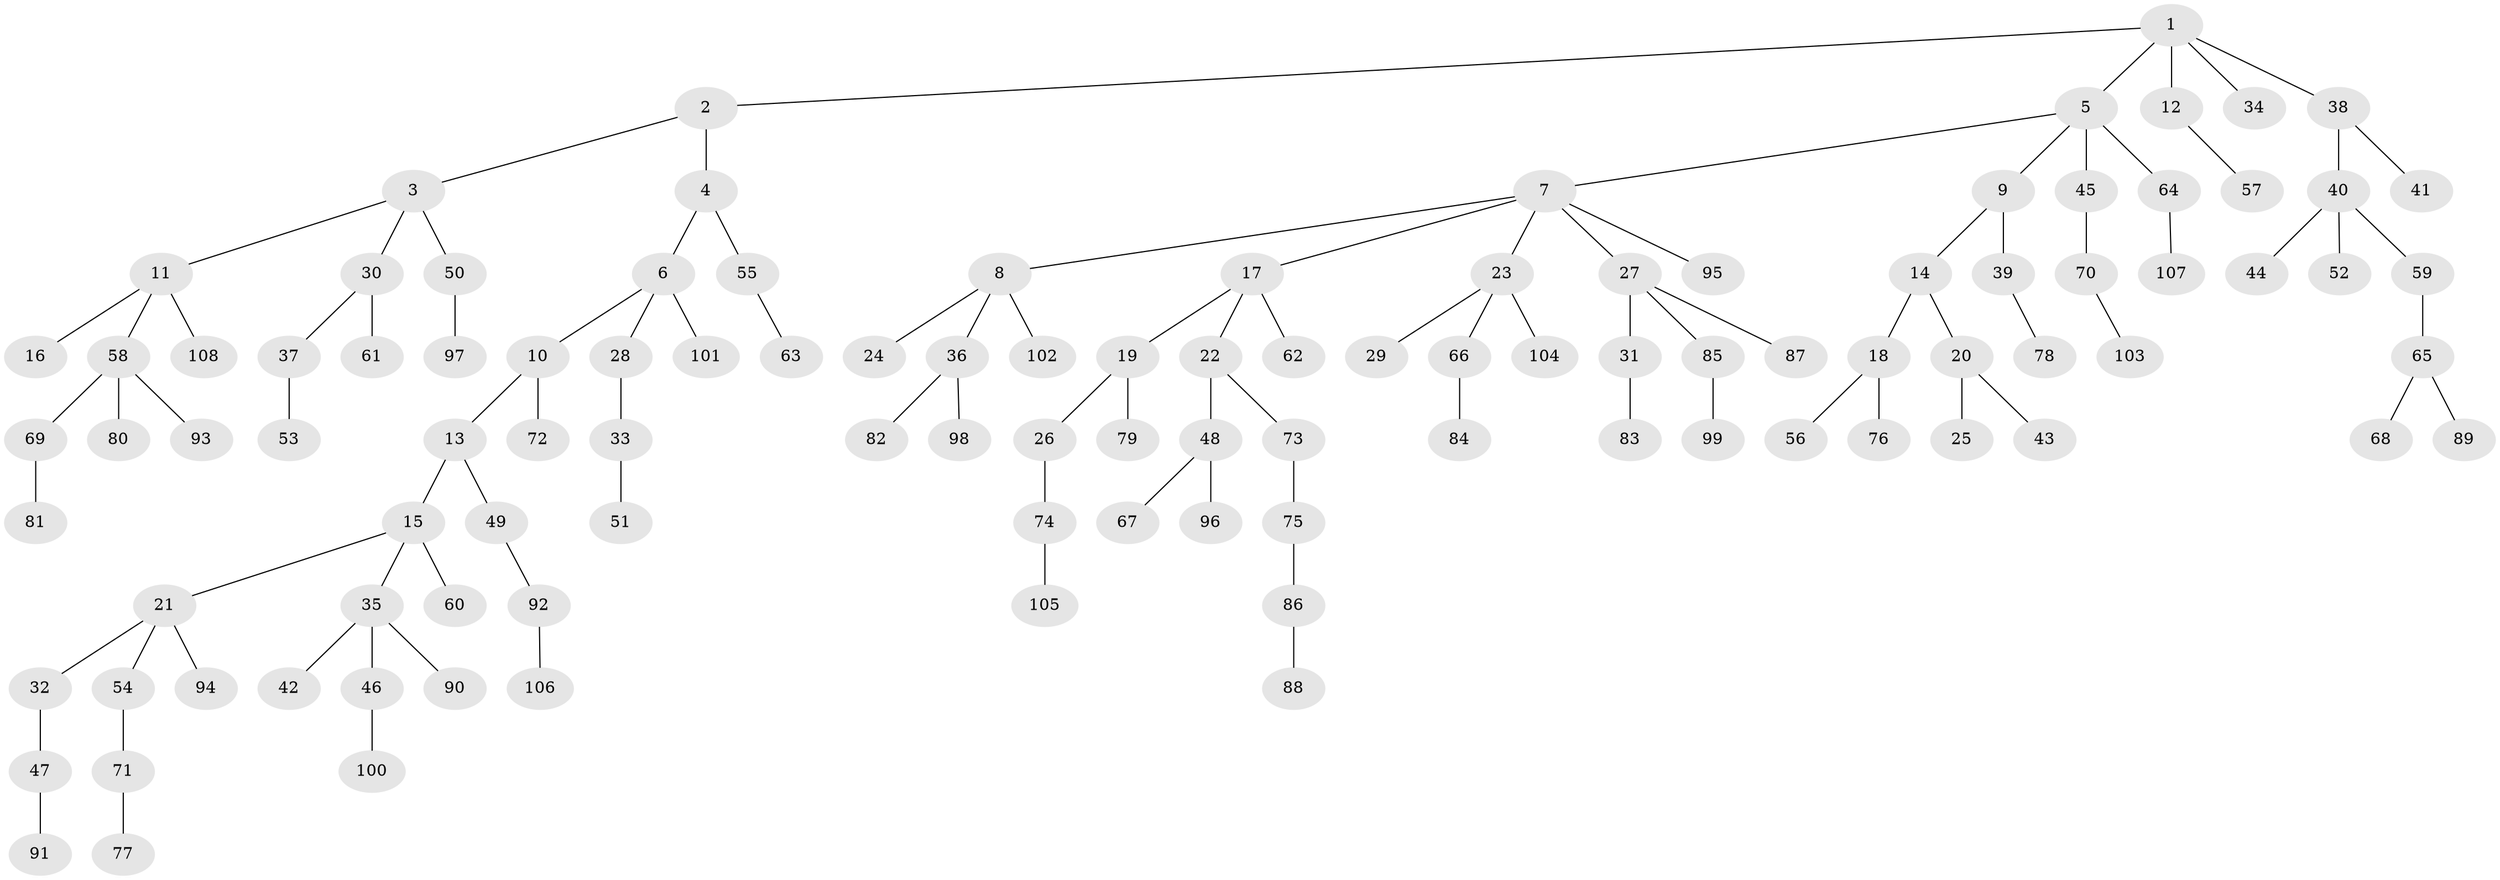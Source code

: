 // Generated by graph-tools (version 1.1) at 2025/37/03/09/25 02:37:03]
// undirected, 108 vertices, 107 edges
graph export_dot {
graph [start="1"]
  node [color=gray90,style=filled];
  1;
  2;
  3;
  4;
  5;
  6;
  7;
  8;
  9;
  10;
  11;
  12;
  13;
  14;
  15;
  16;
  17;
  18;
  19;
  20;
  21;
  22;
  23;
  24;
  25;
  26;
  27;
  28;
  29;
  30;
  31;
  32;
  33;
  34;
  35;
  36;
  37;
  38;
  39;
  40;
  41;
  42;
  43;
  44;
  45;
  46;
  47;
  48;
  49;
  50;
  51;
  52;
  53;
  54;
  55;
  56;
  57;
  58;
  59;
  60;
  61;
  62;
  63;
  64;
  65;
  66;
  67;
  68;
  69;
  70;
  71;
  72;
  73;
  74;
  75;
  76;
  77;
  78;
  79;
  80;
  81;
  82;
  83;
  84;
  85;
  86;
  87;
  88;
  89;
  90;
  91;
  92;
  93;
  94;
  95;
  96;
  97;
  98;
  99;
  100;
  101;
  102;
  103;
  104;
  105;
  106;
  107;
  108;
  1 -- 2;
  1 -- 5;
  1 -- 12;
  1 -- 34;
  1 -- 38;
  2 -- 3;
  2 -- 4;
  3 -- 11;
  3 -- 30;
  3 -- 50;
  4 -- 6;
  4 -- 55;
  5 -- 7;
  5 -- 9;
  5 -- 45;
  5 -- 64;
  6 -- 10;
  6 -- 28;
  6 -- 101;
  7 -- 8;
  7 -- 17;
  7 -- 23;
  7 -- 27;
  7 -- 95;
  8 -- 24;
  8 -- 36;
  8 -- 102;
  9 -- 14;
  9 -- 39;
  10 -- 13;
  10 -- 72;
  11 -- 16;
  11 -- 58;
  11 -- 108;
  12 -- 57;
  13 -- 15;
  13 -- 49;
  14 -- 18;
  14 -- 20;
  15 -- 21;
  15 -- 35;
  15 -- 60;
  17 -- 19;
  17 -- 22;
  17 -- 62;
  18 -- 56;
  18 -- 76;
  19 -- 26;
  19 -- 79;
  20 -- 25;
  20 -- 43;
  21 -- 32;
  21 -- 54;
  21 -- 94;
  22 -- 48;
  22 -- 73;
  23 -- 29;
  23 -- 66;
  23 -- 104;
  26 -- 74;
  27 -- 31;
  27 -- 85;
  27 -- 87;
  28 -- 33;
  30 -- 37;
  30 -- 61;
  31 -- 83;
  32 -- 47;
  33 -- 51;
  35 -- 42;
  35 -- 46;
  35 -- 90;
  36 -- 82;
  36 -- 98;
  37 -- 53;
  38 -- 40;
  38 -- 41;
  39 -- 78;
  40 -- 44;
  40 -- 52;
  40 -- 59;
  45 -- 70;
  46 -- 100;
  47 -- 91;
  48 -- 67;
  48 -- 96;
  49 -- 92;
  50 -- 97;
  54 -- 71;
  55 -- 63;
  58 -- 69;
  58 -- 80;
  58 -- 93;
  59 -- 65;
  64 -- 107;
  65 -- 68;
  65 -- 89;
  66 -- 84;
  69 -- 81;
  70 -- 103;
  71 -- 77;
  73 -- 75;
  74 -- 105;
  75 -- 86;
  85 -- 99;
  86 -- 88;
  92 -- 106;
}
